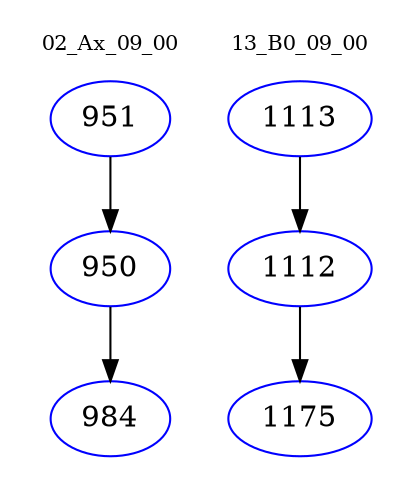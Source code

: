 digraph{
subgraph cluster_0 {
color = white
label = "02_Ax_09_00";
fontsize=10;
T0_951 [label="951", color="blue"]
T0_951 -> T0_950 [color="black"]
T0_950 [label="950", color="blue"]
T0_950 -> T0_984 [color="black"]
T0_984 [label="984", color="blue"]
}
subgraph cluster_1 {
color = white
label = "13_B0_09_00";
fontsize=10;
T1_1113 [label="1113", color="blue"]
T1_1113 -> T1_1112 [color="black"]
T1_1112 [label="1112", color="blue"]
T1_1112 -> T1_1175 [color="black"]
T1_1175 [label="1175", color="blue"]
}
}
